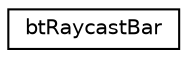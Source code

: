 digraph "Graphical Class Hierarchy"
{
  edge [fontname="Helvetica",fontsize="10",labelfontname="Helvetica",labelfontsize="10"];
  node [fontname="Helvetica",fontsize="10",shape=record];
  rankdir="LR";
  Node1 [label="btRaycastBar",height=0.2,width=0.4,color="black", fillcolor="white", style="filled",URL="$classbt_raycast_bar.html"];
}
